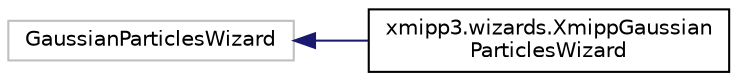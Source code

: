 digraph "Graphical Class Hierarchy"
{
  edge [fontname="Helvetica",fontsize="10",labelfontname="Helvetica",labelfontsize="10"];
  node [fontname="Helvetica",fontsize="10",shape=record];
  rankdir="LR";
  Node251 [label="GaussianParticlesWizard",height=0.2,width=0.4,color="grey75", fillcolor="white", style="filled"];
  Node251 -> Node0 [dir="back",color="midnightblue",fontsize="10",style="solid",fontname="Helvetica"];
  Node0 [label="xmipp3.wizards.XmippGaussian\lParticlesWizard",height=0.2,width=0.4,color="black", fillcolor="white", style="filled",URL="$classxmipp3_1_1wizards_1_1XmippGaussianParticlesWizard.html"];
}
